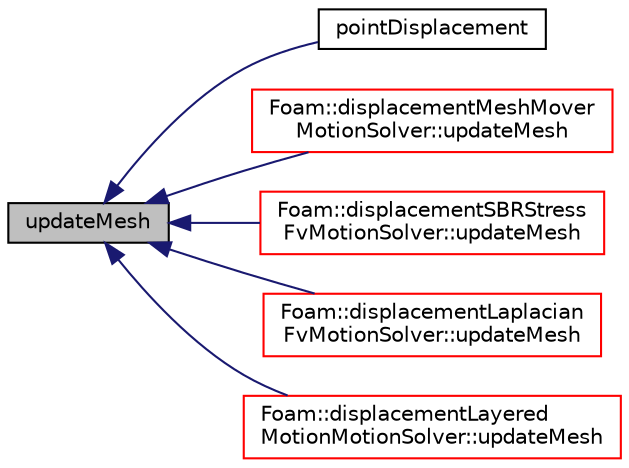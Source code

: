 digraph "updateMesh"
{
  bgcolor="transparent";
  edge [fontname="Helvetica",fontsize="10",labelfontname="Helvetica",labelfontsize="10"];
  node [fontname="Helvetica",fontsize="10",shape=record];
  rankdir="LR";
  Node552 [label="updateMesh",height=0.2,width=0.4,color="black", fillcolor="grey75", style="filled", fontcolor="black"];
  Node552 -> Node553 [dir="back",color="midnightblue",fontsize="10",style="solid",fontname="Helvetica"];
  Node553 [label="pointDisplacement",height=0.2,width=0.4,color="black",URL="$a22321.html#a5ab53b4f00d209b941262f87b55baa88",tooltip="Return const reference to the point motion displacement field. "];
  Node552 -> Node554 [dir="back",color="midnightblue",fontsize="10",style="solid",fontname="Helvetica"];
  Node554 [label="Foam::displacementMeshMover\lMotionSolver::updateMesh",height=0.2,width=0.4,color="red",URL="$a25841.html#ad57565956fd4064299f4bd3c4eebb1d4",tooltip="Update topology. "];
  Node552 -> Node556 [dir="back",color="midnightblue",fontsize="10",style="solid",fontname="Helvetica"];
  Node556 [label="Foam::displacementSBRStress\lFvMotionSolver::updateMesh",height=0.2,width=0.4,color="red",URL="$a24453.html#ad57565956fd4064299f4bd3c4eebb1d4",tooltip="Update topology. "];
  Node552 -> Node559 [dir="back",color="midnightblue",fontsize="10",style="solid",fontname="Helvetica"];
  Node559 [label="Foam::displacementLaplacian\lFvMotionSolver::updateMesh",height=0.2,width=0.4,color="red",URL="$a24441.html#ad57565956fd4064299f4bd3c4eebb1d4",tooltip="Update topology. "];
  Node552 -> Node562 [dir="back",color="midnightblue",fontsize="10",style="solid",fontname="Helvetica"];
  Node562 [label="Foam::displacementLayered\lMotionMotionSolver::updateMesh",height=0.2,width=0.4,color="red",URL="$a24445.html#ad57565956fd4064299f4bd3c4eebb1d4",tooltip="Update topology. "];
}
